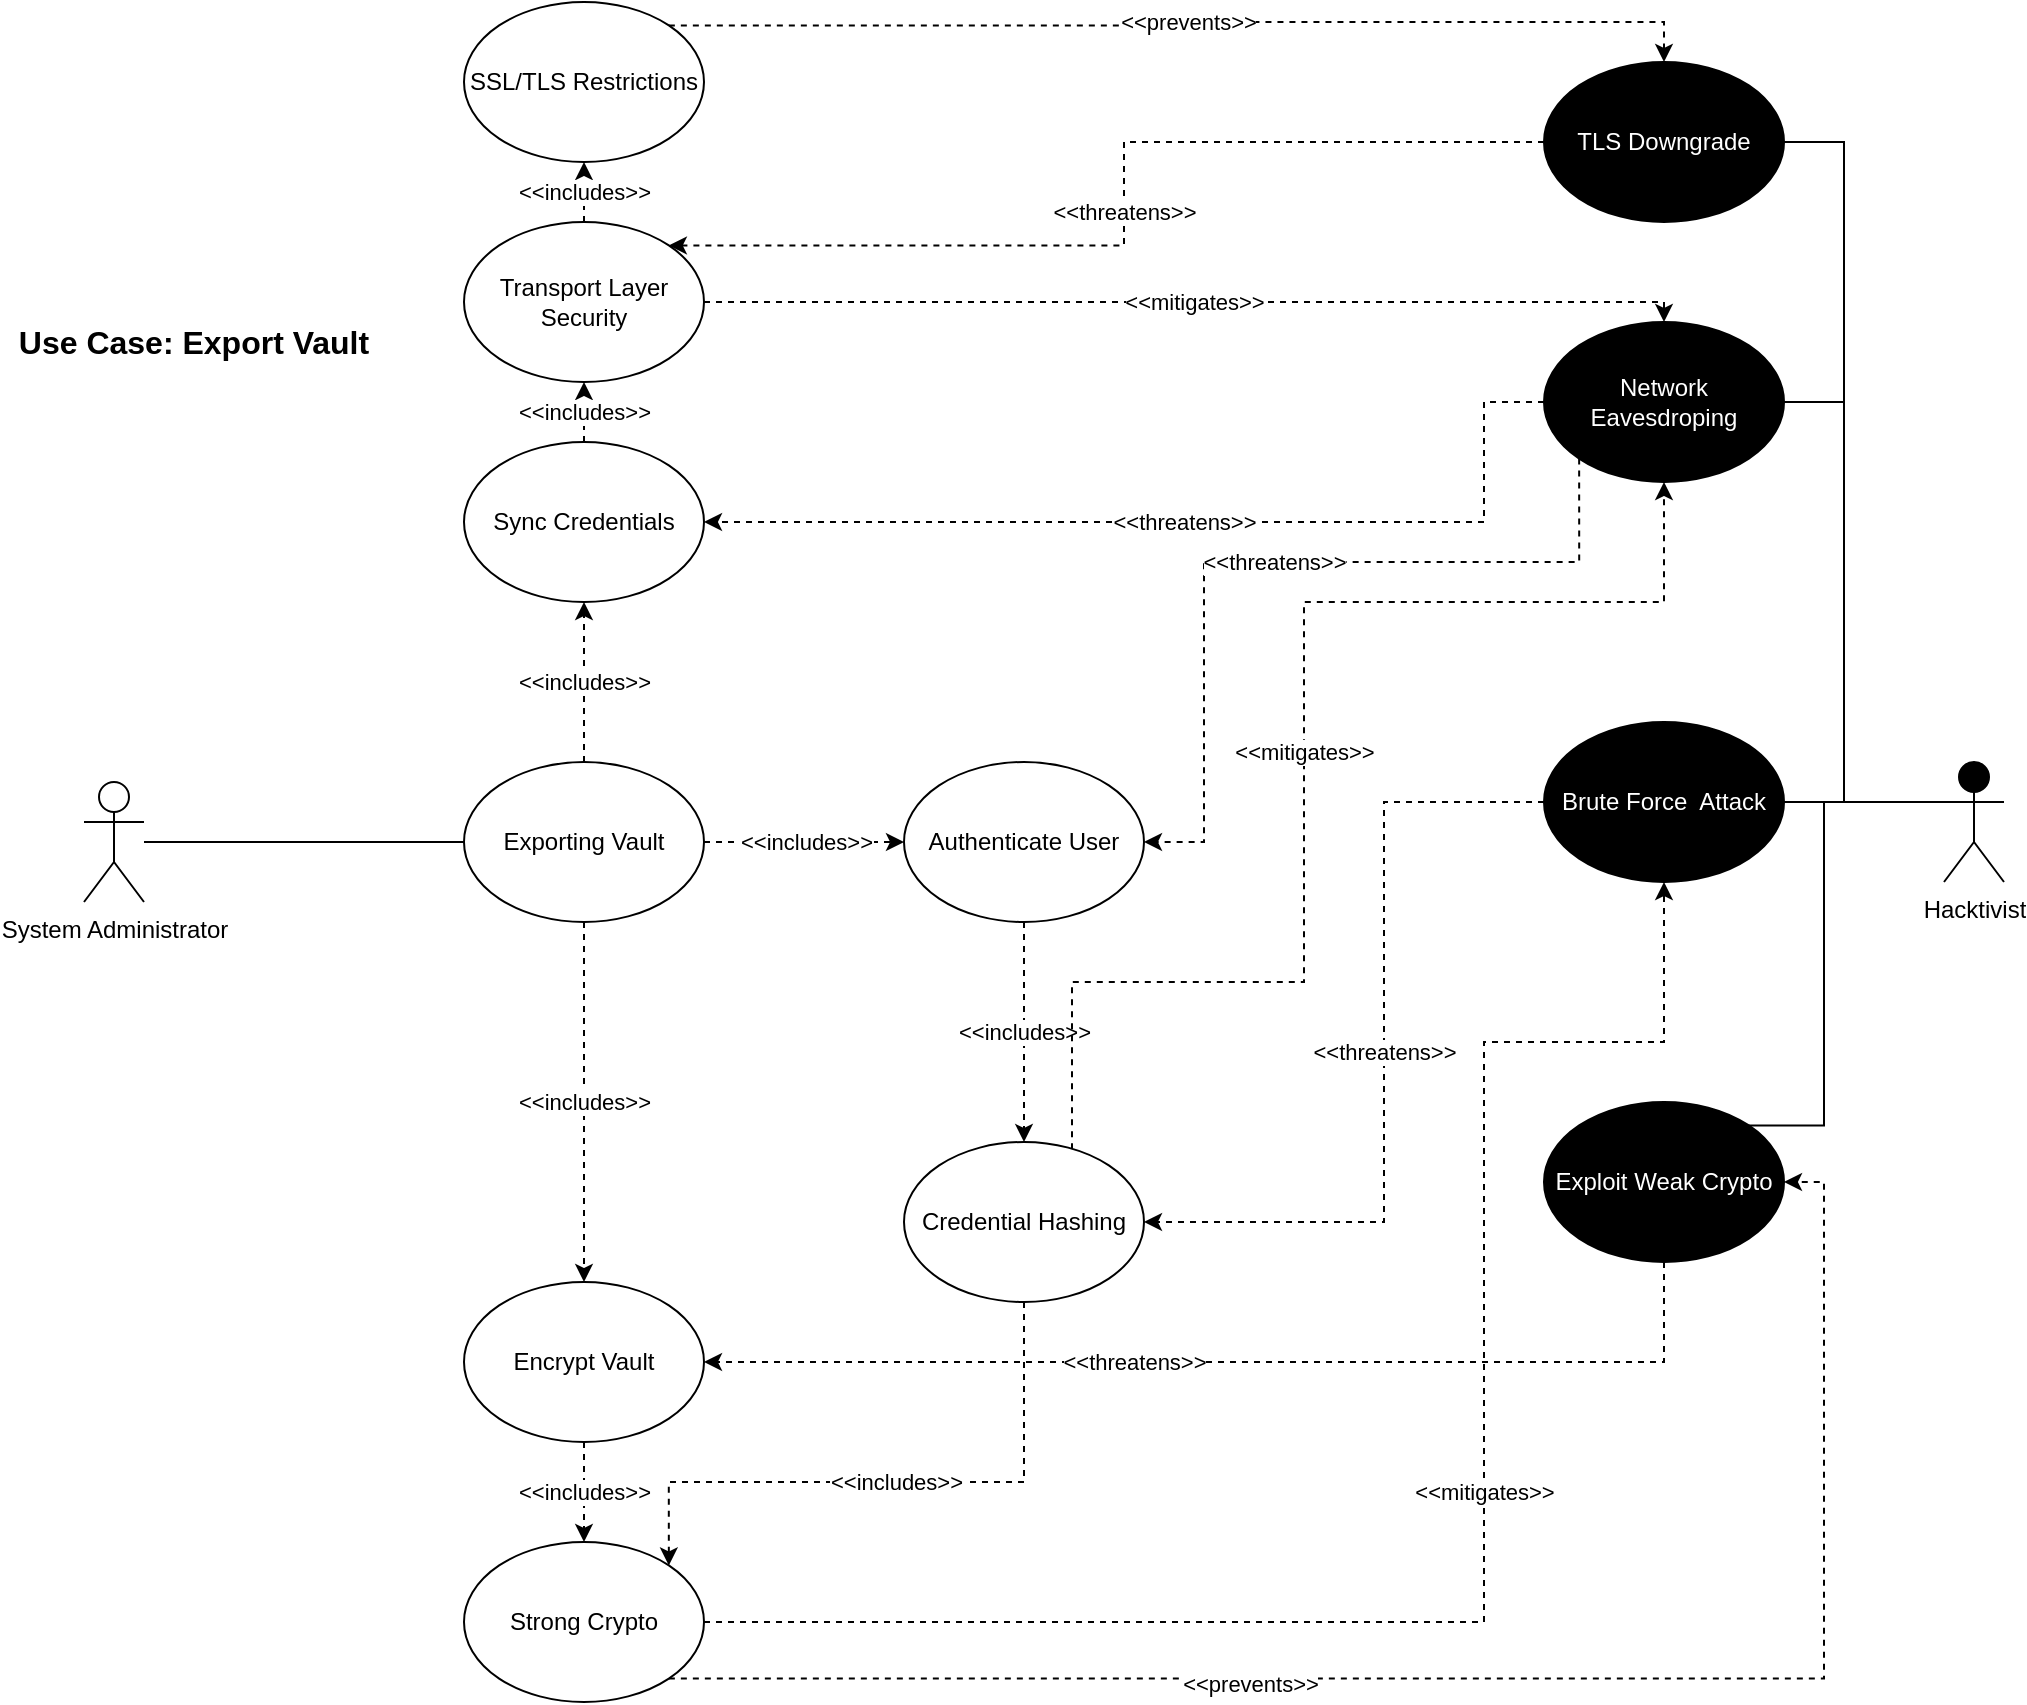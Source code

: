 <mxfile version="15.3.3" type="device"><diagram id="MTF_pF5MFTRl1ucexhoE" name="Page-1"><mxGraphModel dx="1824" dy="1002" grid="1" gridSize="10" guides="1" tooltips="1" connect="1" arrows="1" fold="1" page="1" pageScale="1" pageWidth="1100" pageHeight="850" math="0" shadow="0"><root><mxCell id="0"/><mxCell id="1" parent="0"/><mxCell id="rR24WTgt9R4ERb9ypcm_-15" style="edgeStyle=orthogonalEdgeStyle;curved=1;rounded=0;orthogonalLoop=1;jettySize=auto;html=1;entryX=0;entryY=0.5;entryDx=0;entryDy=0;endArrow=none;endFill=0;" parent="1" source="rR24WTgt9R4ERb9ypcm_-1" target="rR24WTgt9R4ERb9ypcm_-2" edge="1"><mxGeometry relative="1" as="geometry"/></mxCell><mxCell id="rR24WTgt9R4ERb9ypcm_-1" value="System Administrator" style="shape=umlActor;verticalLabelPosition=bottom;verticalAlign=top;html=1;outlineConnect=0;" parent="1" vertex="1"><mxGeometry x="80" y="400" width="30" height="60" as="geometry"/></mxCell><mxCell id="XOunBt5QW-O7u6MrQFWE-5" value="&amp;lt;&amp;lt;includes&amp;gt;&amp;gt;" style="rounded=0;orthogonalLoop=1;jettySize=auto;html=1;exitX=0.5;exitY=0;exitDx=0;exitDy=0;entryX=0.5;entryY=1;entryDx=0;entryDy=0;dashed=1;" parent="1" source="rR24WTgt9R4ERb9ypcm_-2" target="XOunBt5QW-O7u6MrQFWE-1" edge="1"><mxGeometry relative="1" as="geometry"><mxPoint x="440" y="370" as="sourcePoint"/></mxGeometry></mxCell><mxCell id="XOunBt5QW-O7u6MrQFWE-6" value="&amp;lt;&amp;lt;includes&amp;gt;&amp;gt;" style="rounded=0;orthogonalLoop=1;jettySize=auto;html=1;entryX=0.5;entryY=0;entryDx=0;entryDy=0;dashed=1;" parent="1" source="rR24WTgt9R4ERb9ypcm_-2" target="XOunBt5QW-O7u6MrQFWE-2" edge="1"><mxGeometry relative="1" as="geometry"/></mxCell><mxCell id="XOunBt5QW-O7u6MrQFWE-14" style="rounded=0;orthogonalLoop=1;jettySize=auto;html=1;exitX=1;exitY=0.5;exitDx=0;exitDy=0;entryX=0;entryY=0.5;entryDx=0;entryDy=0;dashed=1;edgeStyle=orthogonalEdgeStyle;" parent="1" source="rR24WTgt9R4ERb9ypcm_-2" target="XOunBt5QW-O7u6MrQFWE-13" edge="1"><mxGeometry relative="1" as="geometry"><Array as="points"><mxPoint x="460" y="430"/><mxPoint x="460" y="430"/></Array></mxGeometry></mxCell><mxCell id="XOunBt5QW-O7u6MrQFWE-15" value="&amp;lt;&amp;lt;includes&amp;gt;&amp;gt;" style="edgeLabel;html=1;align=center;verticalAlign=middle;resizable=0;points=[];" parent="XOunBt5QW-O7u6MrQFWE-14" vertex="1" connectable="0"><mxGeometry x="0.21" y="1" relative="1" as="geometry"><mxPoint x="-10" y="1" as="offset"/></mxGeometry></mxCell><mxCell id="rR24WTgt9R4ERb9ypcm_-2" value="Exporting Vault" style="ellipse;whiteSpace=wrap;html=1;" parent="1" vertex="1"><mxGeometry x="270" y="390" width="120" height="80" as="geometry"/></mxCell><mxCell id="XOunBt5QW-O7u6MrQFWE-10" value="&amp;lt;&amp;lt;includes&amp;gt;&amp;gt;" style="edgeStyle=none;rounded=0;orthogonalLoop=1;jettySize=auto;html=1;exitX=0.5;exitY=0;exitDx=0;exitDy=0;entryX=0.5;entryY=1;entryDx=0;entryDy=0;dashed=1;" parent="1" source="XOunBt5QW-O7u6MrQFWE-1" target="XOunBt5QW-O7u6MrQFWE-9" edge="1"><mxGeometry relative="1" as="geometry"/></mxCell><mxCell id="XOunBt5QW-O7u6MrQFWE-1" value="Sync Credentials" style="ellipse;whiteSpace=wrap;html=1;" parent="1" vertex="1"><mxGeometry x="270" y="230" width="120" height="80" as="geometry"/></mxCell><mxCell id="XOunBt5QW-O7u6MrQFWE-35" value="&amp;lt;&amp;lt;includes&amp;gt;&amp;gt;" style="edgeStyle=none;rounded=0;orthogonalLoop=1;jettySize=auto;html=1;exitX=0.5;exitY=1;exitDx=0;exitDy=0;entryX=0.5;entryY=0;entryDx=0;entryDy=0;dashed=1;" parent="1" source="XOunBt5QW-O7u6MrQFWE-2" target="XOunBt5QW-O7u6MrQFWE-34" edge="1"><mxGeometry relative="1" as="geometry"/></mxCell><mxCell id="XOunBt5QW-O7u6MrQFWE-2" value="Encrypt Vault" style="ellipse;whiteSpace=wrap;html=1;" parent="1" vertex="1"><mxGeometry x="270" y="650" width="120" height="80" as="geometry"/></mxCell><mxCell id="XOunBt5QW-O7u6MrQFWE-12" style="edgeStyle=orthogonalEdgeStyle;rounded=0;orthogonalLoop=1;jettySize=auto;html=1;entryX=1;entryY=0.5;entryDx=0;entryDy=0;endArrow=none;endFill=0;" parent="1" target="XOunBt5QW-O7u6MrQFWE-7" edge="1"><mxGeometry relative="1" as="geometry"><mxPoint x="980" y="410" as="sourcePoint"/><Array as="points"><mxPoint x="960" y="410"/><mxPoint x="960" y="210"/></Array></mxGeometry></mxCell><mxCell id="XOunBt5QW-O7u6MrQFWE-25" style="edgeStyle=orthogonalEdgeStyle;rounded=0;orthogonalLoop=1;jettySize=auto;html=1;exitX=0;exitY=0.333;exitDx=0;exitDy=0;exitPerimeter=0;entryX=1;entryY=0.5;entryDx=0;entryDy=0;endArrow=none;endFill=0;" parent="1" source="XOunBt5QW-O7u6MrQFWE-4" target="XOunBt5QW-O7u6MrQFWE-23" edge="1"><mxGeometry relative="1" as="geometry"/></mxCell><mxCell id="XOunBt5QW-O7u6MrQFWE-32" style="rounded=0;orthogonalLoop=1;jettySize=auto;html=1;exitX=0;exitY=0.333;exitDx=0;exitDy=0;exitPerimeter=0;edgeStyle=orthogonalEdgeStyle;entryX=1;entryY=0;entryDx=0;entryDy=0;endArrow=none;endFill=0;" parent="1" source="XOunBt5QW-O7u6MrQFWE-4" edge="1" target="XOunBt5QW-O7u6MrQFWE-28"><mxGeometry relative="1" as="geometry"><mxPoint x="930" y="570" as="targetPoint"/><Array as="points"><mxPoint x="950" y="410"/><mxPoint x="950" y="572"/></Array></mxGeometry></mxCell><mxCell id="hFEyzPyluly9J7RDjo1r-5" style="edgeStyle=orthogonalEdgeStyle;rounded=0;orthogonalLoop=1;jettySize=auto;html=1;exitX=0;exitY=0.333;exitDx=0;exitDy=0;exitPerimeter=0;entryX=1;entryY=0.5;entryDx=0;entryDy=0;endArrow=none;endFill=0;sourcePerimeterSpacing=8;targetPerimeterSpacing=8;" edge="1" parent="1" source="XOunBt5QW-O7u6MrQFWE-4" target="hFEyzPyluly9J7RDjo1r-4"><mxGeometry relative="1" as="geometry"><Array as="points"><mxPoint x="960" y="410"/><mxPoint x="960" y="80"/></Array></mxGeometry></mxCell><mxCell id="XOunBt5QW-O7u6MrQFWE-4" value="Hacktivist" style="shape=umlActor;verticalLabelPosition=bottom;verticalAlign=top;html=1;outlineConnect=0;fillColor=#000000;" parent="1" vertex="1"><mxGeometry x="1010" y="390" width="30" height="60" as="geometry"/></mxCell><mxCell id="XOunBt5QW-O7u6MrQFWE-8" value="&amp;lt;&amp;lt;threatens&amp;gt;&amp;gt;" style="rounded=0;orthogonalLoop=1;jettySize=auto;html=1;exitX=0;exitY=0.5;exitDx=0;exitDy=0;entryX=1;entryY=0.5;entryDx=0;entryDy=0;dashed=1;edgeStyle=orthogonalEdgeStyle;" parent="1" source="XOunBt5QW-O7u6MrQFWE-7" target="XOunBt5QW-O7u6MrQFWE-1" edge="1"><mxGeometry relative="1" as="geometry"><Array as="points"><mxPoint x="780" y="210"/><mxPoint x="780" y="270"/></Array></mxGeometry></mxCell><mxCell id="XOunBt5QW-O7u6MrQFWE-16" value="&amp;lt;&amp;lt;threatens&amp;gt;&amp;gt;" style="edgeStyle=orthogonalEdgeStyle;rounded=0;orthogonalLoop=1;jettySize=auto;html=1;exitX=0;exitY=1;exitDx=0;exitDy=0;dashed=1;" parent="1" source="XOunBt5QW-O7u6MrQFWE-7" edge="1"><mxGeometry relative="1" as="geometry"><Array as="points"><mxPoint x="828" y="290"/><mxPoint x="640" y="290"/><mxPoint x="640" y="430"/></Array><mxPoint x="610" y="430" as="targetPoint"/></mxGeometry></mxCell><mxCell id="XOunBt5QW-O7u6MrQFWE-7" value="&lt;span style=&quot;background-color: rgb(0 , 0 , 0)&quot;&gt;&lt;font color=&quot;#FFFFFF&quot;&gt;Network Eavesdroping&lt;/font&gt;&lt;/span&gt;" style="ellipse;whiteSpace=wrap;html=1;fillColor=#000000;" parent="1" vertex="1"><mxGeometry x="810" y="170" width="120" height="80" as="geometry"/></mxCell><mxCell id="XOunBt5QW-O7u6MrQFWE-11" value="&amp;lt;&amp;lt;mitigates&amp;gt;&amp;gt;" style="edgeStyle=orthogonalEdgeStyle;rounded=0;orthogonalLoop=1;jettySize=auto;html=1;exitX=1;exitY=0.5;exitDx=0;exitDy=0;entryX=0.5;entryY=0;entryDx=0;entryDy=0;dashed=1;" parent="1" source="XOunBt5QW-O7u6MrQFWE-9" target="XOunBt5QW-O7u6MrQFWE-7" edge="1"><mxGeometry relative="1" as="geometry"><Array as="points"><mxPoint x="870" y="160"/></Array></mxGeometry></mxCell><mxCell id="hFEyzPyluly9J7RDjo1r-8" value="&amp;lt;&amp;lt;includes&amp;gt;&amp;gt;" style="edgeStyle=orthogonalEdgeStyle;rounded=0;orthogonalLoop=1;jettySize=auto;html=1;exitX=0.5;exitY=0;exitDx=0;exitDy=0;entryX=0.5;entryY=1;entryDx=0;entryDy=0;dashed=1;endArrow=classic;endFill=1;sourcePerimeterSpacing=8;targetPerimeterSpacing=8;" edge="1" parent="1" source="XOunBt5QW-O7u6MrQFWE-9" target="hFEyzPyluly9J7RDjo1r-7"><mxGeometry relative="1" as="geometry"/></mxCell><mxCell id="XOunBt5QW-O7u6MrQFWE-9" value="Transport Layer Security" style="ellipse;whiteSpace=wrap;html=1;fillColor=#FFFFFF;" parent="1" vertex="1"><mxGeometry x="270" y="120" width="120" height="80" as="geometry"/></mxCell><mxCell id="XOunBt5QW-O7u6MrQFWE-20" value="&amp;lt;&amp;lt;includes&amp;gt;&amp;gt;" style="edgeStyle=orthogonalEdgeStyle;rounded=0;orthogonalLoop=1;jettySize=auto;html=1;exitX=0.5;exitY=1;exitDx=0;exitDy=0;dashed=1;" parent="1" source="XOunBt5QW-O7u6MrQFWE-13" target="XOunBt5QW-O7u6MrQFWE-19" edge="1"><mxGeometry relative="1" as="geometry"/></mxCell><mxCell id="XOunBt5QW-O7u6MrQFWE-13" value="Authenticate User" style="ellipse;whiteSpace=wrap;html=1;fillColor=#FFFFFF;" parent="1" vertex="1"><mxGeometry x="490" y="390" width="120" height="80" as="geometry"/></mxCell><mxCell id="XOunBt5QW-O7u6MrQFWE-22" value="&amp;lt;&amp;lt;mitigates&amp;gt;&amp;gt;" style="rounded=0;orthogonalLoop=1;jettySize=auto;html=1;exitX=0.7;exitY=0.045;exitDx=0;exitDy=0;entryX=0.5;entryY=1;entryDx=0;entryDy=0;dashed=1;exitPerimeter=0;edgeStyle=orthogonalEdgeStyle;" parent="1" source="XOunBt5QW-O7u6MrQFWE-19" target="XOunBt5QW-O7u6MrQFWE-7" edge="1"><mxGeometry relative="1" as="geometry"><Array as="points"><mxPoint x="574" y="500"/><mxPoint x="690" y="500"/><mxPoint x="690" y="310"/><mxPoint x="870" y="310"/></Array></mxGeometry></mxCell><mxCell id="hFEyzPyluly9J7RDjo1r-2" value="&amp;lt;&amp;lt;includes&amp;gt;&amp;gt;" style="edgeStyle=orthogonalEdgeStyle;rounded=0;orthogonalLoop=1;jettySize=auto;html=1;exitX=0.5;exitY=1;exitDx=0;exitDy=0;entryX=1;entryY=0;entryDx=0;entryDy=0;endArrow=classic;sourcePerimeterSpacing=8;targetPerimeterSpacing=8;dashed=1;endFill=1;" edge="1" parent="1" source="XOunBt5QW-O7u6MrQFWE-19" target="XOunBt5QW-O7u6MrQFWE-34"><mxGeometry relative="1" as="geometry"><Array as="points"><mxPoint x="550" y="750"/><mxPoint x="372" y="750"/></Array></mxGeometry></mxCell><mxCell id="XOunBt5QW-O7u6MrQFWE-19" value="Credential Hashing" style="ellipse;whiteSpace=wrap;html=1;fillColor=#FFFFFF;" parent="1" vertex="1"><mxGeometry x="490" y="580" width="120" height="80" as="geometry"/></mxCell><mxCell id="XOunBt5QW-O7u6MrQFWE-24" value="&amp;lt;&amp;lt;threatens&amp;gt;&amp;gt;" style="edgeStyle=orthogonalEdgeStyle;rounded=0;orthogonalLoop=1;jettySize=auto;html=1;exitX=0;exitY=0.5;exitDx=0;exitDy=0;dashed=1;" parent="1" source="XOunBt5QW-O7u6MrQFWE-23" edge="1"><mxGeometry relative="1" as="geometry"><mxPoint x="610" y="620" as="targetPoint"/><Array as="points"><mxPoint x="730" y="410"/><mxPoint x="730" y="620"/></Array></mxGeometry></mxCell><mxCell id="XOunBt5QW-O7u6MrQFWE-23" value="&lt;font color=&quot;#FFFFFF&quot;&gt;&lt;span style=&quot;background-color: rgb(0 , 0 , 0)&quot;&gt;B&lt;/span&gt;rute Force&amp;nbsp; Attack&lt;/font&gt;" style="ellipse;whiteSpace=wrap;html=1;fillColor=#000000;" parent="1" vertex="1"><mxGeometry x="810" y="370" width="120" height="80" as="geometry"/></mxCell><mxCell id="XOunBt5QW-O7u6MrQFWE-30" style="edgeStyle=orthogonalEdgeStyle;rounded=0;orthogonalLoop=1;jettySize=auto;html=1;exitX=0.5;exitY=1;exitDx=0;exitDy=0;entryX=1;entryY=0.5;entryDx=0;entryDy=0;dashed=1;" parent="1" source="XOunBt5QW-O7u6MrQFWE-28" target="XOunBt5QW-O7u6MrQFWE-2" edge="1"><mxGeometry relative="1" as="geometry"/></mxCell><mxCell id="XOunBt5QW-O7u6MrQFWE-31" value="&amp;lt;&amp;lt;threatens&amp;gt;&amp;gt;" style="edgeLabel;html=1;align=center;verticalAlign=middle;resizable=0;points=[];" parent="XOunBt5QW-O7u6MrQFWE-30" vertex="1" connectable="0"><mxGeometry x="0.372" y="2" relative="1" as="geometry"><mxPoint x="48" y="-2" as="offset"/></mxGeometry></mxCell><mxCell id="XOunBt5QW-O7u6MrQFWE-28" value="&lt;font color=&quot;#FFFFFF&quot;&gt;Exploit Weak Crypto&lt;/font&gt;" style="ellipse;whiteSpace=wrap;html=1;fillColor=#000000;" parent="1" vertex="1"><mxGeometry x="810" y="560" width="120" height="80" as="geometry"/></mxCell><mxCell id="XOunBt5QW-O7u6MrQFWE-36" style="edgeStyle=orthogonalEdgeStyle;rounded=0;orthogonalLoop=1;jettySize=auto;html=1;exitX=1;exitY=1;exitDx=0;exitDy=0;entryX=1;entryY=0.5;entryDx=0;entryDy=0;dashed=1;" parent="1" source="XOunBt5QW-O7u6MrQFWE-34" target="XOunBt5QW-O7u6MrQFWE-28" edge="1"><mxGeometry relative="1" as="geometry"/></mxCell><mxCell id="XOunBt5QW-O7u6MrQFWE-37" value="&amp;lt;&amp;lt;prevents&amp;gt;&amp;gt;" style="edgeLabel;html=1;align=center;verticalAlign=middle;resizable=0;points=[];" parent="XOunBt5QW-O7u6MrQFWE-36" vertex="1" connectable="0"><mxGeometry x="-0.313" y="-2" relative="1" as="geometry"><mxPoint as="offset"/></mxGeometry></mxCell><mxCell id="XOunBt5QW-O7u6MrQFWE-38" value="&amp;lt;&amp;lt;mitigates&amp;gt;&amp;gt;" style="edgeStyle=orthogonalEdgeStyle;rounded=0;orthogonalLoop=1;jettySize=auto;html=1;exitX=1;exitY=0.5;exitDx=0;exitDy=0;entryX=0.5;entryY=1;entryDx=0;entryDy=0;dashed=1;" parent="1" source="XOunBt5QW-O7u6MrQFWE-34" target="XOunBt5QW-O7u6MrQFWE-23" edge="1"><mxGeometry x="0.071" relative="1" as="geometry"><Array as="points"><mxPoint x="780" y="820"/><mxPoint x="780" y="530"/><mxPoint x="870" y="530"/></Array><mxPoint as="offset"/></mxGeometry></mxCell><mxCell id="XOunBt5QW-O7u6MrQFWE-34" value="Strong Crypto" style="ellipse;whiteSpace=wrap;html=1;fillColor=#FFFFFF;" parent="1" vertex="1"><mxGeometry x="270" y="780" width="120" height="80" as="geometry"/></mxCell><mxCell id="hFEyzPyluly9J7RDjo1r-1" value="&lt;b&gt;&lt;font style=&quot;font-size: 16px&quot;&gt;Use Case: Export Vault&lt;/font&gt;&lt;/b&gt;" style="text;html=1;strokeColor=none;fillColor=none;align=center;verticalAlign=middle;whiteSpace=wrap;rounded=0;hachureGap=4;pointerEvents=0;" vertex="1" parent="1"><mxGeometry x="40" y="130" width="190" height="100" as="geometry"/></mxCell><mxCell id="hFEyzPyluly9J7RDjo1r-6" value="&amp;lt;&amp;lt;threatens&amp;gt;&amp;gt;" style="edgeStyle=orthogonalEdgeStyle;rounded=0;orthogonalLoop=1;jettySize=auto;html=1;exitX=0;exitY=0.5;exitDx=0;exitDy=0;entryX=1;entryY=0;entryDx=0;entryDy=0;endArrow=classic;endFill=1;sourcePerimeterSpacing=8;targetPerimeterSpacing=8;dashed=1;" edge="1" parent="1" source="hFEyzPyluly9J7RDjo1r-4" target="XOunBt5QW-O7u6MrQFWE-9"><mxGeometry relative="1" as="geometry"/></mxCell><mxCell id="hFEyzPyluly9J7RDjo1r-4" value="&lt;font color=&quot;#FFFFFF&quot;&gt;TLS Downgrade&lt;/font&gt;" style="ellipse;whiteSpace=wrap;html=1;fillColor=#000000;" vertex="1" parent="1"><mxGeometry x="810" y="40" width="120" height="80" as="geometry"/></mxCell><mxCell id="hFEyzPyluly9J7RDjo1r-9" style="edgeStyle=orthogonalEdgeStyle;rounded=0;orthogonalLoop=1;jettySize=auto;html=1;exitX=1;exitY=0;exitDx=0;exitDy=0;entryX=0.5;entryY=0;entryDx=0;entryDy=0;dashed=1;endArrow=classic;endFill=1;sourcePerimeterSpacing=8;targetPerimeterSpacing=8;" edge="1" parent="1" source="hFEyzPyluly9J7RDjo1r-7" target="hFEyzPyluly9J7RDjo1r-4"><mxGeometry relative="1" as="geometry"/></mxCell><mxCell id="hFEyzPyluly9J7RDjo1r-10" value="&amp;lt;&amp;lt;prevents&amp;gt;&amp;gt;" style="edgeLabel;html=1;align=center;verticalAlign=middle;resizable=0;points=[];" vertex="1" connectable="0" parent="hFEyzPyluly9J7RDjo1r-9"><mxGeometry x="0.007" relative="1" as="geometry"><mxPoint as="offset"/></mxGeometry></mxCell><mxCell id="hFEyzPyluly9J7RDjo1r-7" value="SSL/TLS Restrictions" style="ellipse;whiteSpace=wrap;html=1;fillColor=#FFFFFF;" vertex="1" parent="1"><mxGeometry x="270" y="10" width="120" height="80" as="geometry"/></mxCell></root></mxGraphModel></diagram></mxfile>